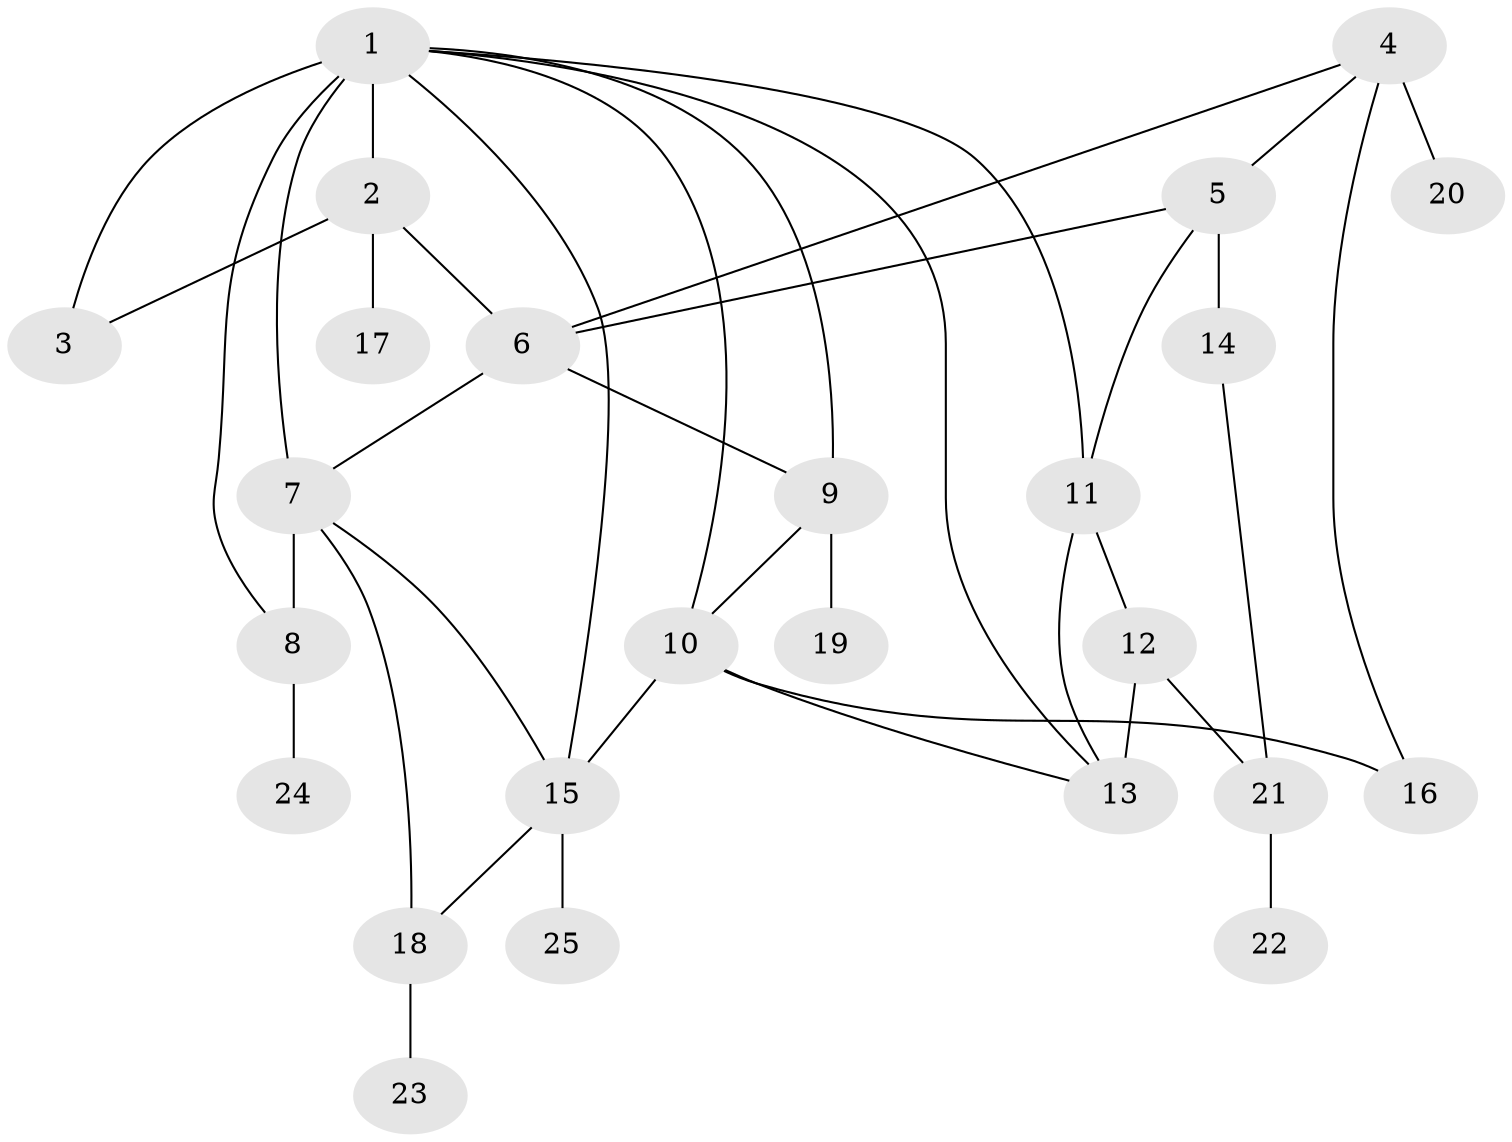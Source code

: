 // original degree distribution, {4: 0.08333333333333333, 5: 0.06666666666666667, 6: 0.08333333333333333, 7: 0.016666666666666666, 11: 0.03333333333333333, 3: 0.05, 1: 0.6, 2: 0.06666666666666667}
// Generated by graph-tools (version 1.1) at 2025/52/03/04/25 22:52:22]
// undirected, 25 vertices, 39 edges
graph export_dot {
  node [color=gray90,style=filled];
  1;
  2;
  3;
  4;
  5;
  6;
  7;
  8;
  9;
  10;
  11;
  12;
  13;
  14;
  15;
  16;
  17;
  18;
  19;
  20;
  21;
  22;
  23;
  24;
  25;
  1 -- 2 [weight=1.0];
  1 -- 3 [weight=4.0];
  1 -- 7 [weight=1.0];
  1 -- 8 [weight=1.0];
  1 -- 9 [weight=1.0];
  1 -- 10 [weight=1.0];
  1 -- 11 [weight=1.0];
  1 -- 13 [weight=2.0];
  1 -- 15 [weight=1.0];
  2 -- 3 [weight=1.0];
  2 -- 6 [weight=1.0];
  2 -- 17 [weight=1.0];
  4 -- 5 [weight=1.0];
  4 -- 6 [weight=1.0];
  4 -- 16 [weight=1.0];
  4 -- 20 [weight=3.0];
  5 -- 6 [weight=1.0];
  5 -- 11 [weight=1.0];
  5 -- 14 [weight=2.0];
  6 -- 7 [weight=1.0];
  6 -- 9 [weight=1.0];
  7 -- 8 [weight=6.0];
  7 -- 15 [weight=1.0];
  7 -- 18 [weight=1.0];
  8 -- 24 [weight=1.0];
  9 -- 10 [weight=1.0];
  9 -- 19 [weight=1.0];
  10 -- 13 [weight=1.0];
  10 -- 15 [weight=1.0];
  10 -- 16 [weight=1.0];
  11 -- 12 [weight=1.0];
  11 -- 13 [weight=1.0];
  12 -- 13 [weight=8.0];
  12 -- 21 [weight=1.0];
  14 -- 21 [weight=1.0];
  15 -- 18 [weight=1.0];
  15 -- 25 [weight=1.0];
  18 -- 23 [weight=2.0];
  21 -- 22 [weight=1.0];
}
